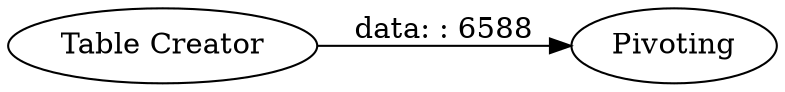 digraph {
	"9166449258354051174_1" [label="Table Creator"]
	"9166449258354051174_2" [label=Pivoting]
	"9166449258354051174_1" -> "9166449258354051174_2" [label="data: : 6588"]
	rankdir=LR
}
